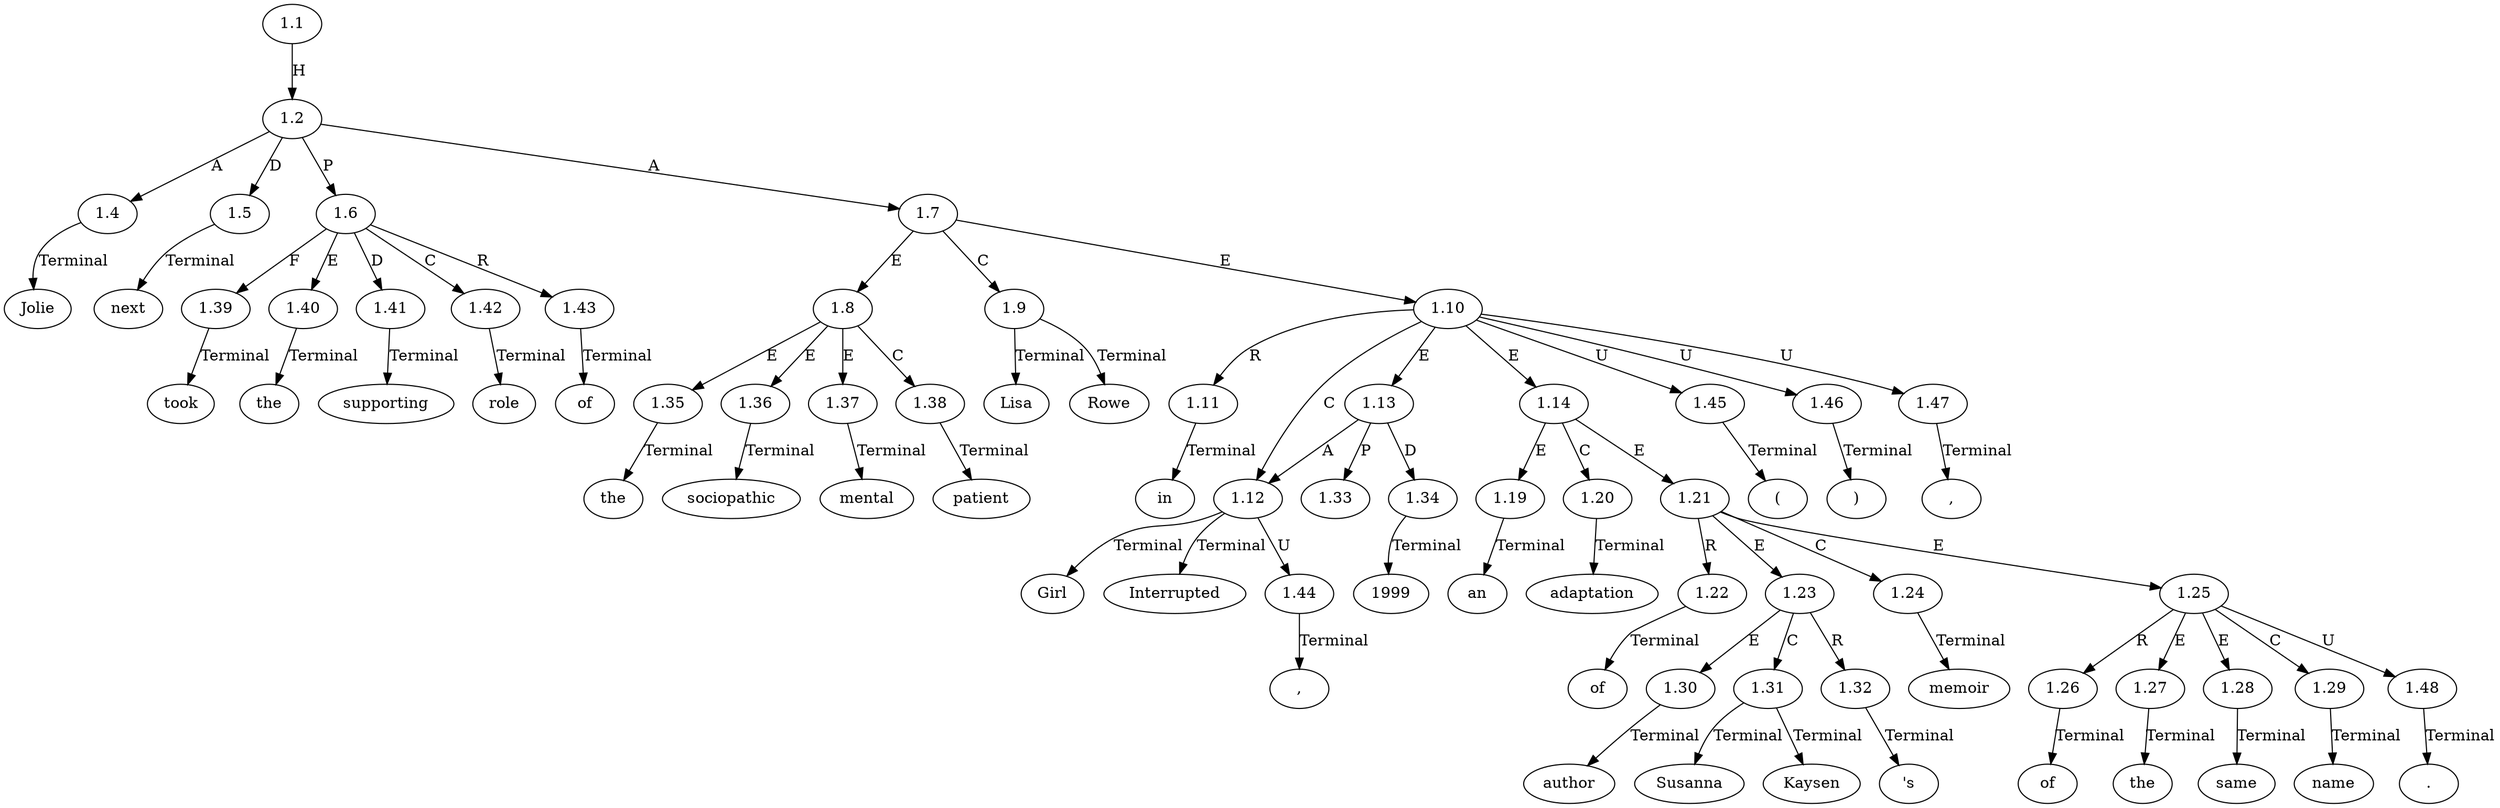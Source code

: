 // Graph
digraph {
	0.1 [label=Jolie ordering=out]
	0.10 [label=mental ordering=out]
	0.11 [label=patient ordering=out]
	0.12 [label=Lisa ordering=out]
	0.13 [label=Rowe ordering=out]
	0.14 [label=in ordering=out]
	0.15 [label=Girl ordering=out]
	0.16 [label="," ordering=out]
	0.17 [label=Interrupted ordering=out]
	0.18 [label="(" ordering=out]
	0.19 [label=1999 ordering=out]
	0.2 [label=next ordering=out]
	0.20 [label=")" ordering=out]
	0.21 [label="," ordering=out]
	0.22 [label=an ordering=out]
	0.23 [label=adaptation ordering=out]
	0.24 [label=of ordering=out]
	0.25 [label=author ordering=out]
	0.26 [label=Susanna ordering=out]
	0.27 [label=Kaysen ordering=out]
	0.28 [label="'s" ordering=out]
	0.29 [label=memoir ordering=out]
	0.3 [label=took ordering=out]
	0.30 [label=of ordering=out]
	0.31 [label=the ordering=out]
	0.32 [label=same ordering=out]
	0.33 [label=name ordering=out]
	0.34 [label="." ordering=out]
	0.4 [label=the ordering=out]
	0.5 [label=supporting ordering=out]
	0.6 [label=role ordering=out]
	0.7 [label=of ordering=out]
	0.8 [label=the ordering=out]
	0.9 [label=sociopathic ordering=out]
	1.1 [label=1.1 ordering=out]
	1.2 [label=1.2 ordering=out]
	1.4 [label=1.4 ordering=out]
	1.5 [label=1.5 ordering=out]
	1.6 [label=1.6 ordering=out]
	1.7 [label=1.7 ordering=out]
	1.8 [label=1.8 ordering=out]
	1.9 [label=1.9 ordering=out]
	1.10 [label=1.10 ordering=out]
	1.11 [label=1.11 ordering=out]
	1.12 [label=1.12 ordering=out]
	1.13 [label=1.13 ordering=out]
	1.14 [label=1.14 ordering=out]
	1.19 [label=1.19 ordering=out]
	1.20 [label=1.20 ordering=out]
	1.21 [label=1.21 ordering=out]
	1.22 [label=1.22 ordering=out]
	1.23 [label=1.23 ordering=out]
	1.24 [label=1.24 ordering=out]
	1.25 [label=1.25 ordering=out]
	1.26 [label=1.26 ordering=out]
	1.27 [label=1.27 ordering=out]
	1.28 [label=1.28 ordering=out]
	1.29 [label=1.29 ordering=out]
	1.30 [label=1.30 ordering=out]
	1.31 [label=1.31 ordering=out]
	1.32 [label=1.32 ordering=out]
	1.33 [label=1.33 ordering=out]
	1.34 [label=1.34 ordering=out]
	1.35 [label=1.35 ordering=out]
	1.36 [label=1.36 ordering=out]
	1.37 [label=1.37 ordering=out]
	1.38 [label=1.38 ordering=out]
	1.39 [label=1.39 ordering=out]
	1.40 [label=1.40 ordering=out]
	1.41 [label=1.41 ordering=out]
	1.42 [label=1.42 ordering=out]
	1.43 [label=1.43 ordering=out]
	1.44 [label=1.44 ordering=out]
	1.45 [label=1.45 ordering=out]
	1.46 [label=1.46 ordering=out]
	1.47 [label=1.47 ordering=out]
	1.48 [label=1.48 ordering=out]
	1.1 -> 1.2 [label=H ordering=out]
	1.2 -> 1.4 [label=A ordering=out]
	1.2 -> 1.5 [label=D ordering=out]
	1.2 -> 1.6 [label=P ordering=out]
	1.2 -> 1.7 [label=A ordering=out]
	1.4 -> 0.1 [label=Terminal ordering=out]
	1.5 -> 0.2 [label=Terminal ordering=out]
	1.6 -> 1.39 [label=F ordering=out]
	1.6 -> 1.40 [label=E ordering=out]
	1.6 -> 1.41 [label=D ordering=out]
	1.6 -> 1.42 [label=C ordering=out]
	1.6 -> 1.43 [label=R ordering=out]
	1.7 -> 1.8 [label=E ordering=out]
	1.7 -> 1.9 [label=C ordering=out]
	1.7 -> 1.10 [label=E ordering=out]
	1.8 -> 1.35 [label=E ordering=out]
	1.8 -> 1.36 [label=E ordering=out]
	1.8 -> 1.37 [label=E ordering=out]
	1.8 -> 1.38 [label=C ordering=out]
	1.9 -> 0.12 [label=Terminal ordering=out]
	1.9 -> 0.13 [label=Terminal ordering=out]
	1.10 -> 1.11 [label=R ordering=out]
	1.10 -> 1.12 [label=C ordering=out]
	1.10 -> 1.13 [label=E ordering=out]
	1.10 -> 1.14 [label=E ordering=out]
	1.10 -> 1.45 [label=U ordering=out]
	1.10 -> 1.46 [label=U ordering=out]
	1.10 -> 1.47 [label=U ordering=out]
	1.11 -> 0.14 [label=Terminal ordering=out]
	1.12 -> 0.15 [label=Terminal ordering=out]
	1.12 -> 0.17 [label=Terminal ordering=out]
	1.12 -> 1.44 [label=U ordering=out]
	1.13 -> 1.12 [label=A ordering=out]
	1.13 -> 1.33 [label=P ordering=out]
	1.13 -> 1.34 [label=D ordering=out]
	1.14 -> 1.19 [label=E ordering=out]
	1.14 -> 1.20 [label=C ordering=out]
	1.14 -> 1.21 [label=E ordering=out]
	1.19 -> 0.22 [label=Terminal ordering=out]
	1.20 -> 0.23 [label=Terminal ordering=out]
	1.21 -> 1.22 [label=R ordering=out]
	1.21 -> 1.23 [label=E ordering=out]
	1.21 -> 1.24 [label=C ordering=out]
	1.21 -> 1.25 [label=E ordering=out]
	1.22 -> 0.24 [label=Terminal ordering=out]
	1.23 -> 1.30 [label=E ordering=out]
	1.23 -> 1.31 [label=C ordering=out]
	1.23 -> 1.32 [label=R ordering=out]
	1.24 -> 0.29 [label=Terminal ordering=out]
	1.25 -> 1.26 [label=R ordering=out]
	1.25 -> 1.27 [label=E ordering=out]
	1.25 -> 1.28 [label=E ordering=out]
	1.25 -> 1.29 [label=C ordering=out]
	1.25 -> 1.48 [label=U ordering=out]
	1.26 -> 0.30 [label=Terminal ordering=out]
	1.27 -> 0.31 [label=Terminal ordering=out]
	1.28 -> 0.32 [label=Terminal ordering=out]
	1.29 -> 0.33 [label=Terminal ordering=out]
	1.30 -> 0.25 [label=Terminal ordering=out]
	1.31 -> 0.26 [label=Terminal ordering=out]
	1.31 -> 0.27 [label=Terminal ordering=out]
	1.32 -> 0.28 [label=Terminal ordering=out]
	1.34 -> 0.19 [label=Terminal ordering=out]
	1.35 -> 0.8 [label=Terminal ordering=out]
	1.36 -> 0.9 [label=Terminal ordering=out]
	1.37 -> 0.10 [label=Terminal ordering=out]
	1.38 -> 0.11 [label=Terminal ordering=out]
	1.39 -> 0.3 [label=Terminal ordering=out]
	1.40 -> 0.4 [label=Terminal ordering=out]
	1.41 -> 0.5 [label=Terminal ordering=out]
	1.42 -> 0.6 [label=Terminal ordering=out]
	1.43 -> 0.7 [label=Terminal ordering=out]
	1.44 -> 0.16 [label=Terminal ordering=out]
	1.45 -> 0.18 [label=Terminal ordering=out]
	1.46 -> 0.20 [label=Terminal ordering=out]
	1.47 -> 0.21 [label=Terminal ordering=out]
	1.48 -> 0.34 [label=Terminal ordering=out]
}
